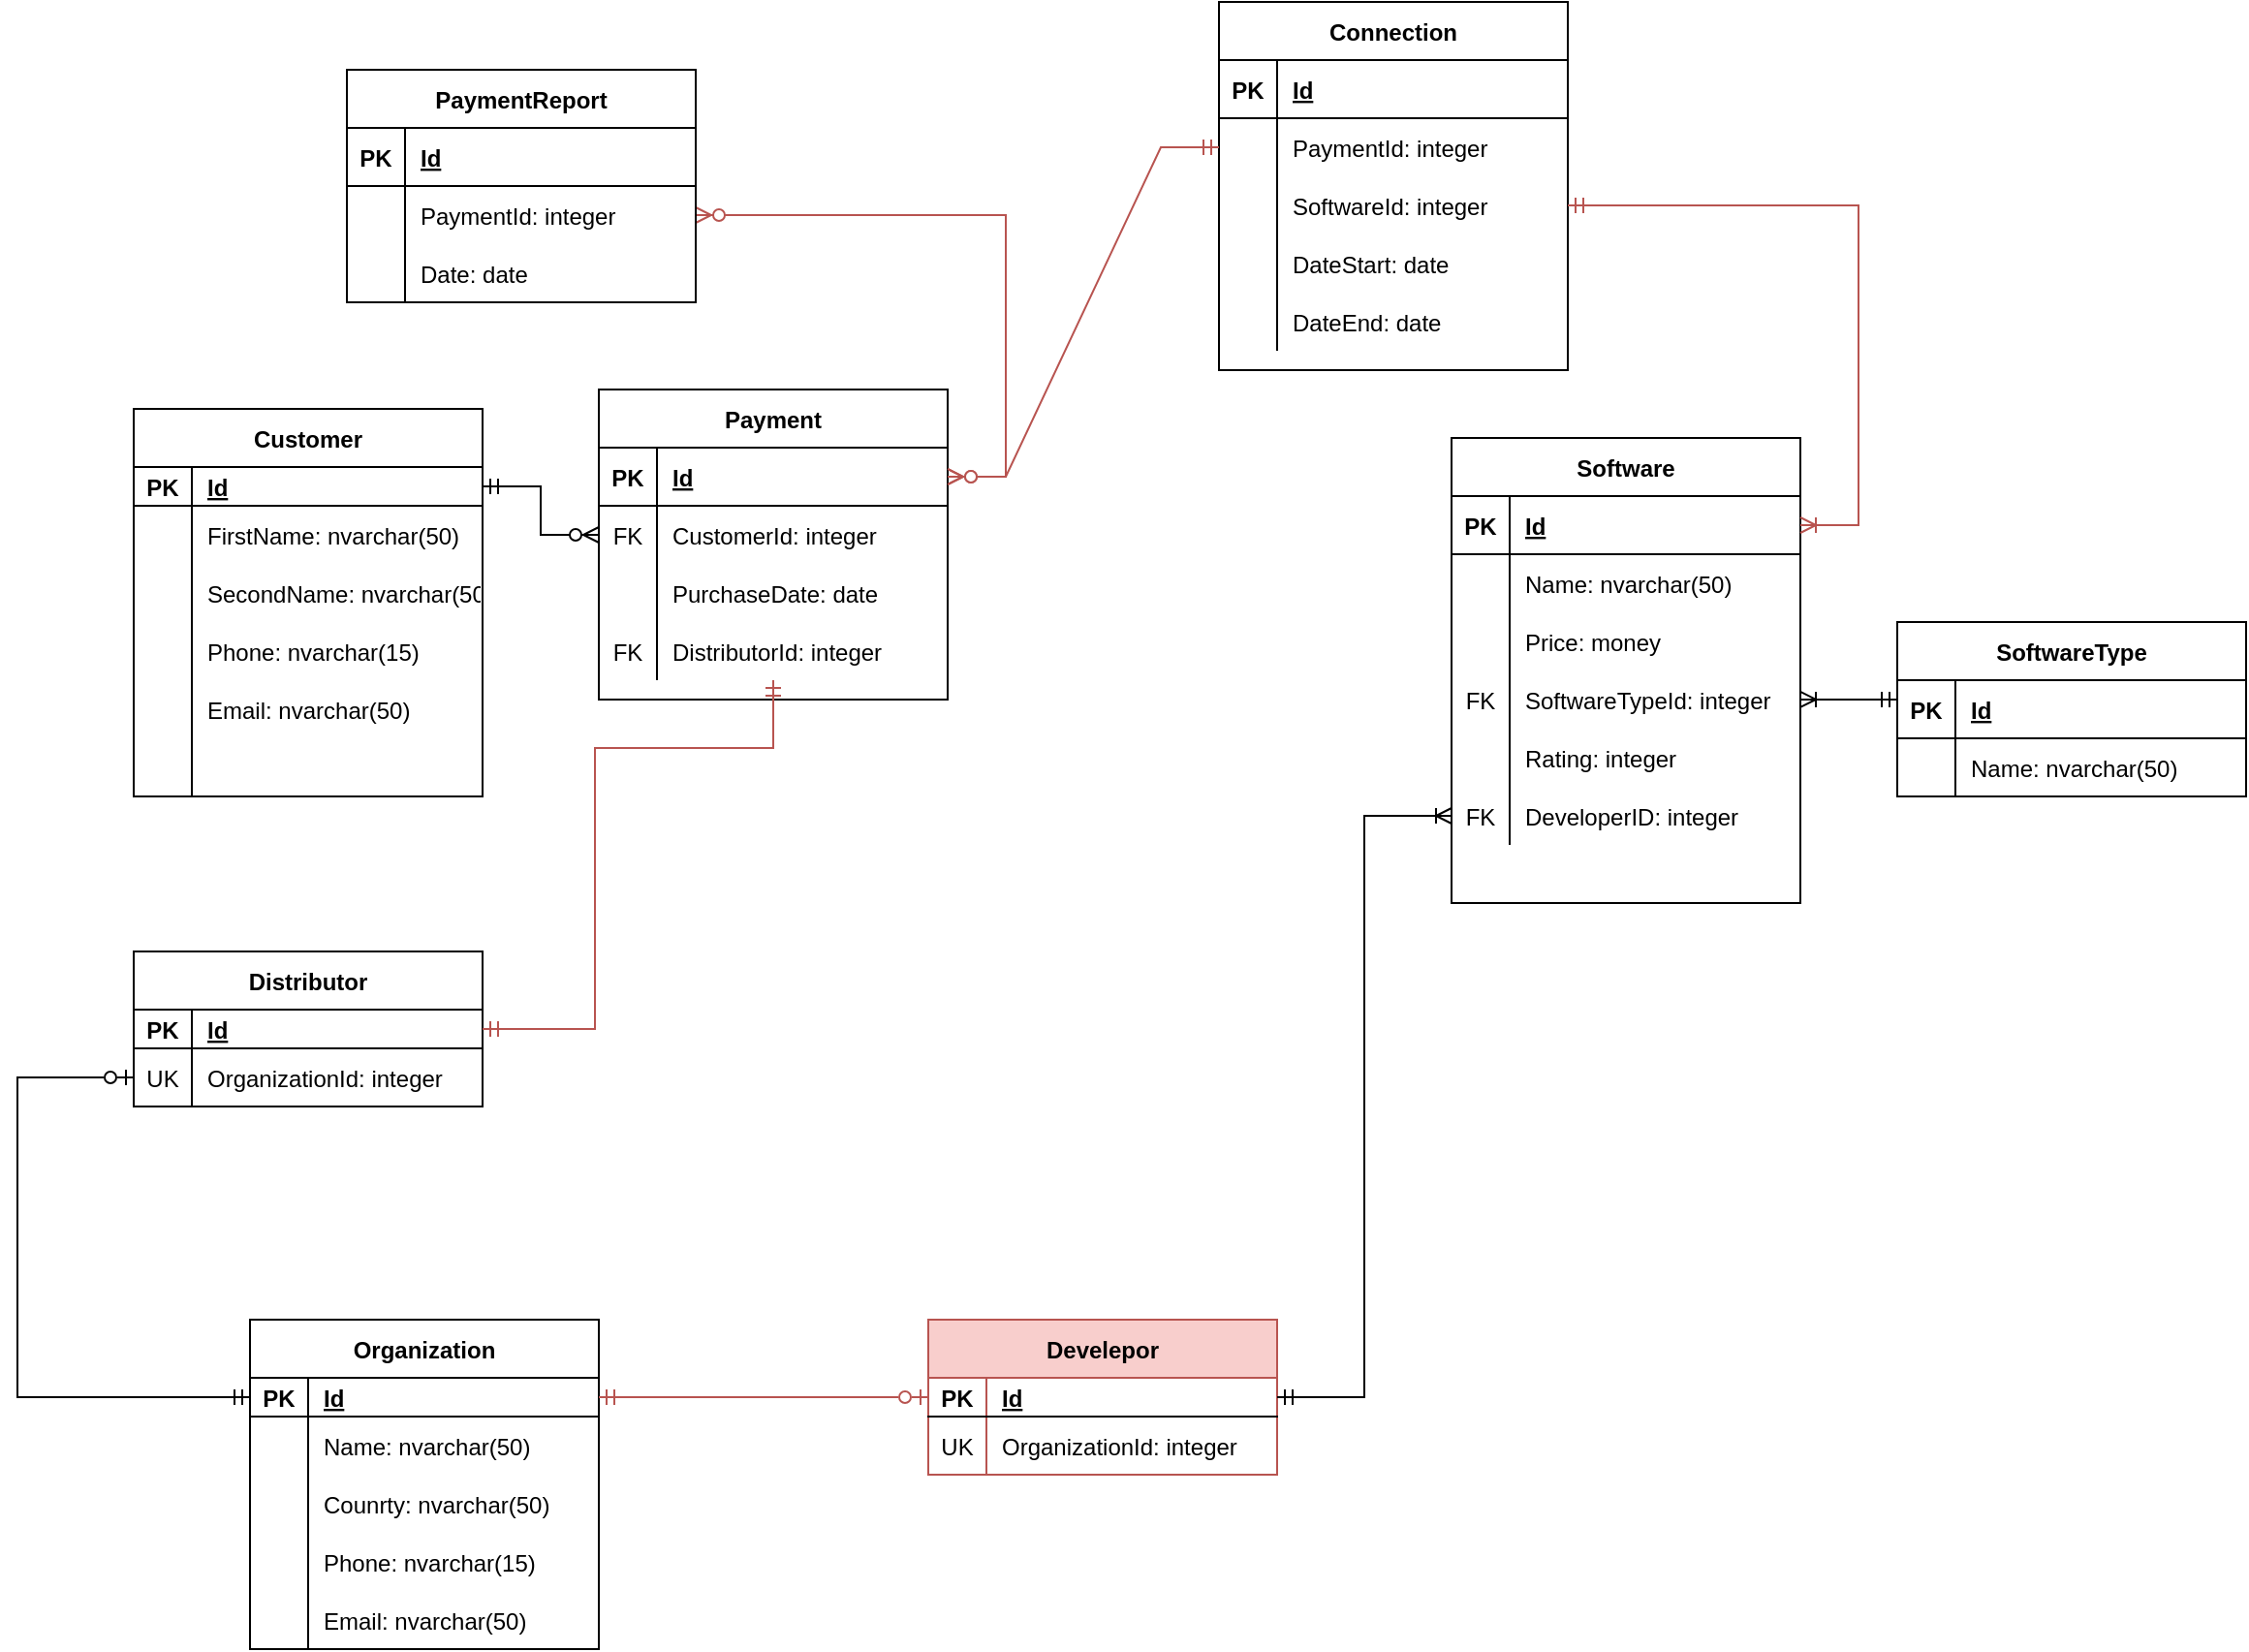 <mxfile version="15.8.4" type="device"><diagram id="dhKejh6HC9lYyDCF72yV" name="Page-1"><mxGraphModel dx="1038" dy="641" grid="1" gridSize="10" guides="1" tooltips="1" connect="1" arrows="1" fold="1" page="1" pageScale="1" pageWidth="1169" pageHeight="1654" math="0" shadow="0"><root><mxCell id="0"/><mxCell id="1" parent="0"/><mxCell id="6rimXoOgK3mylQU1albs-5" value="" style="edgeStyle=entityRelationEdgeStyle;fontSize=12;html=1;endArrow=ERzeroToMany;endFill=1;startArrow=ERzeroToMany;rounded=0;fillColor=#f8cecc;strokeColor=#b85450;" parent="1" source="jXXDf3yo7wL9RdHtSbnh-85" target="Pe0nnu_gKvdHQu5laF2x-18" edge="1"><mxGeometry width="100" height="100" relative="1" as="geometry"><mxPoint x="360" y="680" as="sourcePoint"/><mxPoint x="460" y="580" as="targetPoint"/></mxGeometry></mxCell><mxCell id="jXXDf3yo7wL9RdHtSbnh-8" value="Customer" style="shape=table;startSize=30;container=1;collapsible=1;childLayout=tableLayout;fixedRows=1;rowLines=0;fontStyle=1;align=center;resizeLast=1;strokeColor=default;" parent="1" vertex="1"><mxGeometry x="110" y="270" width="180" height="200" as="geometry"><mxRectangle x="585" y="700" width="100" height="30" as="alternateBounds"/></mxGeometry></mxCell><mxCell id="jXXDf3yo7wL9RdHtSbnh-9" value="" style="shape=partialRectangle;collapsible=0;dropTarget=0;pointerEvents=0;fillColor=none;top=0;left=0;bottom=1;right=0;points=[[0,0.5],[1,0.5]];portConstraint=eastwest;strokeColor=default;" parent="jXXDf3yo7wL9RdHtSbnh-8" vertex="1"><mxGeometry y="30" width="180" height="20" as="geometry"/></mxCell><mxCell id="jXXDf3yo7wL9RdHtSbnh-10" value="PK" style="shape=partialRectangle;connectable=0;fillColor=none;top=0;left=0;bottom=0;right=0;fontStyle=1;overflow=hidden;strokeColor=default;" parent="jXXDf3yo7wL9RdHtSbnh-9" vertex="1"><mxGeometry width="30" height="20" as="geometry"><mxRectangle width="30" height="20" as="alternateBounds"/></mxGeometry></mxCell><mxCell id="jXXDf3yo7wL9RdHtSbnh-11" value="Id" style="shape=partialRectangle;connectable=0;fillColor=none;top=0;left=0;bottom=0;right=0;align=left;spacingLeft=6;fontStyle=5;overflow=hidden;strokeColor=default;" parent="jXXDf3yo7wL9RdHtSbnh-9" vertex="1"><mxGeometry x="30" width="150" height="20" as="geometry"><mxRectangle width="150" height="20" as="alternateBounds"/></mxGeometry></mxCell><mxCell id="jXXDf3yo7wL9RdHtSbnh-12" value="" style="shape=partialRectangle;collapsible=0;dropTarget=0;pointerEvents=0;fillColor=none;top=0;left=0;bottom=0;right=0;points=[[0,0.5],[1,0.5]];portConstraint=eastwest;strokeColor=default;" parent="jXXDf3yo7wL9RdHtSbnh-8" vertex="1"><mxGeometry y="50" width="180" height="30" as="geometry"/></mxCell><mxCell id="jXXDf3yo7wL9RdHtSbnh-13" value="" style="shape=partialRectangle;connectable=0;fillColor=none;top=0;left=0;bottom=0;right=0;editable=1;overflow=hidden;strokeColor=default;" parent="jXXDf3yo7wL9RdHtSbnh-12" vertex="1"><mxGeometry width="30" height="30" as="geometry"><mxRectangle width="30" height="30" as="alternateBounds"/></mxGeometry></mxCell><mxCell id="jXXDf3yo7wL9RdHtSbnh-14" value="FirstName: nvarchar(50)" style="shape=partialRectangle;connectable=0;fillColor=none;top=0;left=0;bottom=0;right=0;align=left;spacingLeft=6;overflow=hidden;strokeColor=default;" parent="jXXDf3yo7wL9RdHtSbnh-12" vertex="1"><mxGeometry x="30" width="150" height="30" as="geometry"><mxRectangle width="150" height="30" as="alternateBounds"/></mxGeometry></mxCell><mxCell id="jXXDf3yo7wL9RdHtSbnh-15" value="" style="shape=partialRectangle;collapsible=0;dropTarget=0;pointerEvents=0;fillColor=none;top=0;left=0;bottom=0;right=0;points=[[0,0.5],[1,0.5]];portConstraint=eastwest;strokeColor=default;" parent="jXXDf3yo7wL9RdHtSbnh-8" vertex="1"><mxGeometry y="80" width="180" height="30" as="geometry"/></mxCell><mxCell id="jXXDf3yo7wL9RdHtSbnh-16" value="" style="shape=partialRectangle;connectable=0;fillColor=none;top=0;left=0;bottom=0;right=0;editable=1;overflow=hidden;strokeColor=default;" parent="jXXDf3yo7wL9RdHtSbnh-15" vertex="1"><mxGeometry width="30" height="30" as="geometry"><mxRectangle width="30" height="30" as="alternateBounds"/></mxGeometry></mxCell><mxCell id="jXXDf3yo7wL9RdHtSbnh-17" value="SecondName: nvarchar(50)" style="shape=partialRectangle;connectable=0;fillColor=none;top=0;left=0;bottom=0;right=0;align=left;spacingLeft=6;overflow=hidden;strokeColor=default;" parent="jXXDf3yo7wL9RdHtSbnh-15" vertex="1"><mxGeometry x="30" width="150" height="30" as="geometry"><mxRectangle width="150" height="30" as="alternateBounds"/></mxGeometry></mxCell><mxCell id="jXXDf3yo7wL9RdHtSbnh-100" value="" style="shape=partialRectangle;collapsible=0;dropTarget=0;pointerEvents=0;fillColor=none;top=0;left=0;bottom=0;right=0;points=[[0,0.5],[1,0.5]];portConstraint=eastwest;strokeColor=default;" parent="jXXDf3yo7wL9RdHtSbnh-8" vertex="1"><mxGeometry y="110" width="180" height="30" as="geometry"/></mxCell><mxCell id="jXXDf3yo7wL9RdHtSbnh-101" value="" style="shape=partialRectangle;connectable=0;fillColor=none;top=0;left=0;bottom=0;right=0;editable=1;overflow=hidden;strokeColor=default;" parent="jXXDf3yo7wL9RdHtSbnh-100" vertex="1"><mxGeometry width="30" height="30" as="geometry"><mxRectangle width="30" height="30" as="alternateBounds"/></mxGeometry></mxCell><mxCell id="jXXDf3yo7wL9RdHtSbnh-102" value="Phone: nvarchar(15)" style="shape=partialRectangle;connectable=0;fillColor=none;top=0;left=0;bottom=0;right=0;align=left;spacingLeft=6;overflow=hidden;strokeColor=default;" parent="jXXDf3yo7wL9RdHtSbnh-100" vertex="1"><mxGeometry x="30" width="150" height="30" as="geometry"><mxRectangle width="150" height="30" as="alternateBounds"/></mxGeometry></mxCell><mxCell id="jXXDf3yo7wL9RdHtSbnh-109" value="" style="shape=partialRectangle;collapsible=0;dropTarget=0;pointerEvents=0;fillColor=none;top=0;left=0;bottom=0;right=0;points=[[0,0.5],[1,0.5]];portConstraint=eastwest;strokeColor=default;" parent="jXXDf3yo7wL9RdHtSbnh-8" vertex="1"><mxGeometry y="140" width="180" height="30" as="geometry"/></mxCell><mxCell id="jXXDf3yo7wL9RdHtSbnh-110" value="" style="shape=partialRectangle;connectable=0;fillColor=none;top=0;left=0;bottom=0;right=0;editable=1;overflow=hidden;strokeColor=default;" parent="jXXDf3yo7wL9RdHtSbnh-109" vertex="1"><mxGeometry width="30" height="30" as="geometry"><mxRectangle width="30" height="30" as="alternateBounds"/></mxGeometry></mxCell><mxCell id="jXXDf3yo7wL9RdHtSbnh-111" value="Email: nvarchar(50)" style="shape=partialRectangle;connectable=0;fillColor=none;top=0;left=0;bottom=0;right=0;align=left;spacingLeft=6;overflow=hidden;strokeColor=default;" parent="jXXDf3yo7wL9RdHtSbnh-109" vertex="1"><mxGeometry x="30" width="150" height="30" as="geometry"><mxRectangle width="150" height="30" as="alternateBounds"/></mxGeometry></mxCell><mxCell id="jXXDf3yo7wL9RdHtSbnh-18" value="" style="shape=partialRectangle;collapsible=0;dropTarget=0;pointerEvents=0;fillColor=none;top=0;left=0;bottom=0;right=0;points=[[0,0.5],[1,0.5]];portConstraint=eastwest;strokeColor=default;" parent="jXXDf3yo7wL9RdHtSbnh-8" vertex="1"><mxGeometry y="170" width="180" height="30" as="geometry"/></mxCell><mxCell id="jXXDf3yo7wL9RdHtSbnh-19" value="" style="shape=partialRectangle;connectable=0;fillColor=none;top=0;left=0;bottom=0;right=0;editable=1;overflow=hidden;strokeColor=default;" parent="jXXDf3yo7wL9RdHtSbnh-18" vertex="1"><mxGeometry width="30" height="30" as="geometry"><mxRectangle width="30" height="30" as="alternateBounds"/></mxGeometry></mxCell><mxCell id="jXXDf3yo7wL9RdHtSbnh-20" value="" style="shape=partialRectangle;connectable=0;fillColor=none;top=0;left=0;bottom=0;right=0;align=left;spacingLeft=6;overflow=hidden;strokeColor=default;" parent="jXXDf3yo7wL9RdHtSbnh-18" vertex="1"><mxGeometry x="30" width="150" height="30" as="geometry"><mxRectangle width="150" height="30" as="alternateBounds"/></mxGeometry></mxCell><mxCell id="jXXDf3yo7wL9RdHtSbnh-28" value="Software" style="shape=table;startSize=30;container=1;collapsible=1;childLayout=tableLayout;fixedRows=1;rowLines=0;fontStyle=1;align=center;resizeLast=1;strokeColor=default;" parent="1" vertex="1"><mxGeometry x="790" y="285" width="180" height="240" as="geometry"><mxRectangle x="740" y="270" width="50" height="30" as="alternateBounds"/></mxGeometry></mxCell><mxCell id="jXXDf3yo7wL9RdHtSbnh-29" value="" style="shape=partialRectangle;collapsible=0;dropTarget=0;pointerEvents=0;fillColor=none;top=0;left=0;bottom=1;right=0;points=[[0,0.5],[1,0.5]];portConstraint=eastwest;strokeColor=default;" parent="jXXDf3yo7wL9RdHtSbnh-28" vertex="1"><mxGeometry y="30" width="180" height="30" as="geometry"/></mxCell><mxCell id="jXXDf3yo7wL9RdHtSbnh-30" value="PK" style="shape=partialRectangle;connectable=0;fillColor=none;top=0;left=0;bottom=0;right=0;fontStyle=1;overflow=hidden;strokeColor=default;" parent="jXXDf3yo7wL9RdHtSbnh-29" vertex="1"><mxGeometry width="30" height="30" as="geometry"><mxRectangle width="30" height="30" as="alternateBounds"/></mxGeometry></mxCell><mxCell id="jXXDf3yo7wL9RdHtSbnh-31" value="Id" style="shape=partialRectangle;connectable=0;fillColor=none;top=0;left=0;bottom=0;right=0;align=left;spacingLeft=6;fontStyle=5;overflow=hidden;strokeColor=default;" parent="jXXDf3yo7wL9RdHtSbnh-29" vertex="1"><mxGeometry x="30" width="150" height="30" as="geometry"><mxRectangle width="150" height="30" as="alternateBounds"/></mxGeometry></mxCell><mxCell id="jXXDf3yo7wL9RdHtSbnh-32" value="" style="shape=partialRectangle;collapsible=0;dropTarget=0;pointerEvents=0;fillColor=none;top=0;left=0;bottom=0;right=0;points=[[0,0.5],[1,0.5]];portConstraint=eastwest;strokeColor=default;" parent="jXXDf3yo7wL9RdHtSbnh-28" vertex="1"><mxGeometry y="60" width="180" height="30" as="geometry"/></mxCell><mxCell id="jXXDf3yo7wL9RdHtSbnh-33" value="" style="shape=partialRectangle;connectable=0;fillColor=none;top=0;left=0;bottom=0;right=0;editable=1;overflow=hidden;strokeColor=default;" parent="jXXDf3yo7wL9RdHtSbnh-32" vertex="1"><mxGeometry width="30" height="30" as="geometry"><mxRectangle width="30" height="30" as="alternateBounds"/></mxGeometry></mxCell><mxCell id="jXXDf3yo7wL9RdHtSbnh-34" value="Name: nvarchar(50)" style="shape=partialRectangle;connectable=0;fillColor=none;top=0;left=0;bottom=0;right=0;align=left;spacingLeft=6;overflow=hidden;strokeColor=default;" parent="jXXDf3yo7wL9RdHtSbnh-32" vertex="1"><mxGeometry x="30" width="150" height="30" as="geometry"><mxRectangle width="150" height="30" as="alternateBounds"/></mxGeometry></mxCell><mxCell id="jXXDf3yo7wL9RdHtSbnh-35" value="" style="shape=partialRectangle;collapsible=0;dropTarget=0;pointerEvents=0;fillColor=none;top=0;left=0;bottom=0;right=0;points=[[0,0.5],[1,0.5]];portConstraint=eastwest;strokeColor=default;" parent="jXXDf3yo7wL9RdHtSbnh-28" vertex="1"><mxGeometry y="90" width="180" height="30" as="geometry"/></mxCell><mxCell id="jXXDf3yo7wL9RdHtSbnh-36" value="" style="shape=partialRectangle;connectable=0;fillColor=none;top=0;left=0;bottom=0;right=0;editable=1;overflow=hidden;strokeColor=default;" parent="jXXDf3yo7wL9RdHtSbnh-35" vertex="1"><mxGeometry width="30" height="30" as="geometry"><mxRectangle width="30" height="30" as="alternateBounds"/></mxGeometry></mxCell><mxCell id="jXXDf3yo7wL9RdHtSbnh-37" value="Price: money" style="shape=partialRectangle;connectable=0;fillColor=none;top=0;left=0;bottom=0;right=0;align=left;spacingLeft=6;overflow=hidden;strokeColor=default;" parent="jXXDf3yo7wL9RdHtSbnh-35" vertex="1"><mxGeometry x="30" width="150" height="30" as="geometry"><mxRectangle width="150" height="30" as="alternateBounds"/></mxGeometry></mxCell><mxCell id="jXXDf3yo7wL9RdHtSbnh-38" value="" style="shape=partialRectangle;collapsible=0;dropTarget=0;pointerEvents=0;fillColor=none;top=0;left=0;bottom=0;right=0;points=[[0,0.5],[1,0.5]];portConstraint=eastwest;strokeColor=default;" parent="jXXDf3yo7wL9RdHtSbnh-28" vertex="1"><mxGeometry y="120" width="180" height="30" as="geometry"/></mxCell><mxCell id="jXXDf3yo7wL9RdHtSbnh-39" value="FK" style="shape=partialRectangle;connectable=0;fillColor=none;top=0;left=0;bottom=0;right=0;editable=1;overflow=hidden;strokeColor=default;" parent="jXXDf3yo7wL9RdHtSbnh-38" vertex="1"><mxGeometry width="30" height="30" as="geometry"><mxRectangle width="30" height="30" as="alternateBounds"/></mxGeometry></mxCell><mxCell id="jXXDf3yo7wL9RdHtSbnh-40" value="SoftwareTypeId: integer" style="shape=partialRectangle;connectable=0;fillColor=none;top=0;left=0;bottom=0;right=0;align=left;spacingLeft=6;overflow=hidden;strokeColor=default;" parent="jXXDf3yo7wL9RdHtSbnh-38" vertex="1"><mxGeometry x="30" width="150" height="30" as="geometry"><mxRectangle width="150" height="30" as="alternateBounds"/></mxGeometry></mxCell><mxCell id="lWP3Ts8ssqupB7iZeVNs-1" value="" style="shape=partialRectangle;collapsible=0;dropTarget=0;pointerEvents=0;fillColor=none;top=0;left=0;bottom=0;right=0;points=[[0,0.5],[1,0.5]];portConstraint=eastwest;" parent="jXXDf3yo7wL9RdHtSbnh-28" vertex="1"><mxGeometry y="150" width="180" height="30" as="geometry"/></mxCell><mxCell id="lWP3Ts8ssqupB7iZeVNs-2" value="" style="shape=partialRectangle;connectable=0;fillColor=none;top=0;left=0;bottom=0;right=0;editable=1;overflow=hidden;" parent="lWP3Ts8ssqupB7iZeVNs-1" vertex="1"><mxGeometry width="30" height="30" as="geometry"><mxRectangle width="30" height="30" as="alternateBounds"/></mxGeometry></mxCell><mxCell id="lWP3Ts8ssqupB7iZeVNs-3" value="Rating: integer" style="shape=partialRectangle;connectable=0;fillColor=none;top=0;left=0;bottom=0;right=0;align=left;spacingLeft=6;overflow=hidden;" parent="lWP3Ts8ssqupB7iZeVNs-1" vertex="1"><mxGeometry x="30" width="150" height="30" as="geometry"><mxRectangle width="150" height="30" as="alternateBounds"/></mxGeometry></mxCell><mxCell id="jXXDf3yo7wL9RdHtSbnh-174" value="" style="shape=partialRectangle;collapsible=0;dropTarget=0;pointerEvents=0;fillColor=none;top=0;left=0;bottom=0;right=0;points=[[0,0.5],[1,0.5]];portConstraint=eastwest;strokeColor=default;" parent="jXXDf3yo7wL9RdHtSbnh-28" vertex="1"><mxGeometry y="180" width="180" height="30" as="geometry"/></mxCell><mxCell id="jXXDf3yo7wL9RdHtSbnh-175" value="FK" style="shape=partialRectangle;connectable=0;fillColor=none;top=0;left=0;bottom=0;right=0;editable=1;overflow=hidden;strokeColor=default;" parent="jXXDf3yo7wL9RdHtSbnh-174" vertex="1"><mxGeometry width="30" height="30" as="geometry"><mxRectangle width="30" height="30" as="alternateBounds"/></mxGeometry></mxCell><mxCell id="jXXDf3yo7wL9RdHtSbnh-176" value="DeveloperID: integer" style="shape=partialRectangle;connectable=0;fillColor=none;top=0;left=0;bottom=0;right=0;align=left;spacingLeft=6;overflow=hidden;strokeColor=default;" parent="jXXDf3yo7wL9RdHtSbnh-174" vertex="1"><mxGeometry x="30" width="150" height="30" as="geometry"><mxRectangle width="150" height="30" as="alternateBounds"/></mxGeometry></mxCell><mxCell id="jXXDf3yo7wL9RdHtSbnh-84" value="Payment" style="shape=table;startSize=30;container=1;collapsible=1;childLayout=tableLayout;fixedRows=1;rowLines=0;fontStyle=1;align=center;resizeLast=1;strokeColor=default;" parent="1" vertex="1"><mxGeometry x="350" y="260" width="180" height="160" as="geometry"><mxRectangle x="405" y="280" width="80" height="30" as="alternateBounds"/></mxGeometry></mxCell><mxCell id="jXXDf3yo7wL9RdHtSbnh-85" value="" style="shape=partialRectangle;collapsible=0;dropTarget=0;pointerEvents=0;fillColor=none;top=0;left=0;bottom=1;right=0;points=[[0,0.5],[1,0.5]];portConstraint=eastwest;strokeColor=default;" parent="jXXDf3yo7wL9RdHtSbnh-84" vertex="1"><mxGeometry y="30" width="180" height="30" as="geometry"/></mxCell><mxCell id="jXXDf3yo7wL9RdHtSbnh-86" value="PK" style="shape=partialRectangle;connectable=0;fillColor=none;top=0;left=0;bottom=0;right=0;fontStyle=1;overflow=hidden;strokeColor=default;" parent="jXXDf3yo7wL9RdHtSbnh-85" vertex="1"><mxGeometry width="30" height="30" as="geometry"><mxRectangle width="30" height="30" as="alternateBounds"/></mxGeometry></mxCell><mxCell id="jXXDf3yo7wL9RdHtSbnh-87" value="Id" style="shape=partialRectangle;connectable=0;fillColor=none;top=0;left=0;bottom=0;right=0;align=left;spacingLeft=6;fontStyle=5;overflow=hidden;strokeColor=default;" parent="jXXDf3yo7wL9RdHtSbnh-85" vertex="1"><mxGeometry x="30" width="150" height="30" as="geometry"><mxRectangle width="150" height="30" as="alternateBounds"/></mxGeometry></mxCell><mxCell id="jXXDf3yo7wL9RdHtSbnh-88" value="" style="shape=partialRectangle;collapsible=0;dropTarget=0;pointerEvents=0;fillColor=none;top=0;left=0;bottom=0;right=0;points=[[0,0.5],[1,0.5]];portConstraint=eastwest;strokeColor=default;" parent="jXXDf3yo7wL9RdHtSbnh-84" vertex="1"><mxGeometry y="60" width="180" height="30" as="geometry"/></mxCell><mxCell id="jXXDf3yo7wL9RdHtSbnh-89" value="FK" style="shape=partialRectangle;connectable=0;fillColor=none;top=0;left=0;bottom=0;right=0;editable=1;overflow=hidden;strokeColor=default;" parent="jXXDf3yo7wL9RdHtSbnh-88" vertex="1"><mxGeometry width="30" height="30" as="geometry"><mxRectangle width="30" height="30" as="alternateBounds"/></mxGeometry></mxCell><mxCell id="jXXDf3yo7wL9RdHtSbnh-90" value="CustomerId: integer" style="shape=partialRectangle;connectable=0;fillColor=none;top=0;left=0;bottom=0;right=0;align=left;spacingLeft=6;overflow=hidden;strokeColor=default;" parent="jXXDf3yo7wL9RdHtSbnh-88" vertex="1"><mxGeometry x="30" width="150" height="30" as="geometry"><mxRectangle width="150" height="30" as="alternateBounds"/></mxGeometry></mxCell><mxCell id="jXXDf3yo7wL9RdHtSbnh-94" value="" style="shape=partialRectangle;collapsible=0;dropTarget=0;pointerEvents=0;fillColor=none;top=0;left=0;bottom=0;right=0;points=[[0,0.5],[1,0.5]];portConstraint=eastwest;strokeColor=default;" parent="jXXDf3yo7wL9RdHtSbnh-84" vertex="1"><mxGeometry y="90" width="180" height="30" as="geometry"/></mxCell><mxCell id="jXXDf3yo7wL9RdHtSbnh-95" value="" style="shape=partialRectangle;connectable=0;fillColor=none;top=0;left=0;bottom=0;right=0;editable=1;overflow=hidden;strokeColor=default;" parent="jXXDf3yo7wL9RdHtSbnh-94" vertex="1"><mxGeometry width="30" height="30" as="geometry"><mxRectangle width="30" height="30" as="alternateBounds"/></mxGeometry></mxCell><mxCell id="jXXDf3yo7wL9RdHtSbnh-96" value="PurchaseDate: date" style="shape=partialRectangle;connectable=0;fillColor=none;top=0;left=0;bottom=0;right=0;align=left;spacingLeft=6;overflow=hidden;strokeColor=default;" parent="jXXDf3yo7wL9RdHtSbnh-94" vertex="1"><mxGeometry x="30" width="150" height="30" as="geometry"><mxRectangle width="150" height="30" as="alternateBounds"/></mxGeometry></mxCell><mxCell id="jXXDf3yo7wL9RdHtSbnh-146" value="" style="shape=partialRectangle;collapsible=0;dropTarget=0;pointerEvents=0;fillColor=none;top=0;left=0;bottom=0;right=0;points=[[0,0.5],[1,0.5]];portConstraint=eastwest;strokeColor=default;" parent="jXXDf3yo7wL9RdHtSbnh-84" vertex="1"><mxGeometry y="120" width="180" height="30" as="geometry"/></mxCell><mxCell id="jXXDf3yo7wL9RdHtSbnh-147" value="FK" style="shape=partialRectangle;connectable=0;fillColor=none;top=0;left=0;bottom=0;right=0;editable=1;overflow=hidden;strokeColor=default;" parent="jXXDf3yo7wL9RdHtSbnh-146" vertex="1"><mxGeometry width="30" height="30" as="geometry"><mxRectangle width="30" height="30" as="alternateBounds"/></mxGeometry></mxCell><mxCell id="jXXDf3yo7wL9RdHtSbnh-148" value="DistributorId: integer" style="shape=partialRectangle;connectable=0;fillColor=none;top=0;left=0;bottom=0;right=0;align=left;spacingLeft=6;overflow=hidden;strokeColor=default;" parent="jXXDf3yo7wL9RdHtSbnh-146" vertex="1"><mxGeometry x="30" width="150" height="30" as="geometry"><mxRectangle width="150" height="30" as="alternateBounds"/></mxGeometry></mxCell><mxCell id="jXXDf3yo7wL9RdHtSbnh-113" value="" style="edgeStyle=orthogonalEdgeStyle;fontSize=12;html=1;endArrow=ERzeroToMany;startArrow=ERmandOne;rounded=0;" parent="1" source="jXXDf3yo7wL9RdHtSbnh-9" target="jXXDf3yo7wL9RdHtSbnh-88" edge="1"><mxGeometry width="100" height="100" relative="1" as="geometry"><mxPoint x="310" y="590" as="sourcePoint"/><mxPoint x="410" y="490" as="targetPoint"/></mxGeometry></mxCell><mxCell id="jXXDf3yo7wL9RdHtSbnh-121" value="Distributor" style="shape=table;startSize=30;container=1;collapsible=1;childLayout=tableLayout;fixedRows=1;rowLines=0;fontStyle=1;align=center;resizeLast=1;strokeColor=default;" parent="1" vertex="1"><mxGeometry x="110" y="550" width="180" height="80" as="geometry"><mxRectangle x="585" y="700" width="100" height="30" as="alternateBounds"/></mxGeometry></mxCell><mxCell id="jXXDf3yo7wL9RdHtSbnh-122" value="" style="shape=partialRectangle;collapsible=0;dropTarget=0;pointerEvents=0;fillColor=none;top=0;left=0;bottom=1;right=0;points=[[0,0.5],[1,0.5]];portConstraint=eastwest;strokeColor=default;" parent="jXXDf3yo7wL9RdHtSbnh-121" vertex="1"><mxGeometry y="30" width="180" height="20" as="geometry"/></mxCell><mxCell id="jXXDf3yo7wL9RdHtSbnh-123" value="PK" style="shape=partialRectangle;connectable=0;fillColor=none;top=0;left=0;bottom=0;right=0;fontStyle=1;overflow=hidden;strokeColor=default;" parent="jXXDf3yo7wL9RdHtSbnh-122" vertex="1"><mxGeometry width="30" height="20" as="geometry"><mxRectangle width="30" height="20" as="alternateBounds"/></mxGeometry></mxCell><mxCell id="jXXDf3yo7wL9RdHtSbnh-124" value="Id" style="shape=partialRectangle;connectable=0;fillColor=none;top=0;left=0;bottom=0;right=0;align=left;spacingLeft=6;fontStyle=5;overflow=hidden;strokeColor=default;" parent="jXXDf3yo7wL9RdHtSbnh-122" vertex="1"><mxGeometry x="30" width="150" height="20" as="geometry"><mxRectangle width="150" height="20" as="alternateBounds"/></mxGeometry></mxCell><mxCell id="D3QCCwfldmFhSeAghwSl-63" value="" style="shape=partialRectangle;collapsible=0;dropTarget=0;pointerEvents=0;fillColor=none;top=0;left=0;bottom=0;right=0;points=[[0,0.5],[1,0.5]];portConstraint=eastwest;strokeColor=default;" parent="jXXDf3yo7wL9RdHtSbnh-121" vertex="1"><mxGeometry y="50" width="180" height="30" as="geometry"/></mxCell><mxCell id="D3QCCwfldmFhSeAghwSl-64" value="UK" style="shape=partialRectangle;connectable=0;fillColor=none;top=0;left=0;bottom=0;right=0;editable=1;overflow=hidden;strokeColor=default;" parent="D3QCCwfldmFhSeAghwSl-63" vertex="1"><mxGeometry width="30" height="30" as="geometry"><mxRectangle width="30" height="30" as="alternateBounds"/></mxGeometry></mxCell><mxCell id="D3QCCwfldmFhSeAghwSl-65" value="OrganizationId: integer" style="shape=partialRectangle;connectable=0;fillColor=none;top=0;left=0;bottom=0;right=0;align=left;spacingLeft=6;overflow=hidden;strokeColor=default;" parent="D3QCCwfldmFhSeAghwSl-63" vertex="1"><mxGeometry x="30" width="150" height="30" as="geometry"><mxRectangle width="150" height="30" as="alternateBounds"/></mxGeometry></mxCell><mxCell id="jXXDf3yo7wL9RdHtSbnh-149" value="" style="edgeStyle=orthogonalEdgeStyle;fontSize=12;html=1;endArrow=ERmandOne;startArrow=ERmandOne;rounded=0;fillColor=#f8cecc;strokeColor=#b85450;" parent="1" source="jXXDf3yo7wL9RdHtSbnh-122" target="jXXDf3yo7wL9RdHtSbnh-146" edge="1"><mxGeometry width="100" height="100" relative="1" as="geometry"><mxPoint x="340" y="590" as="sourcePoint"/><mxPoint x="440" y="490" as="targetPoint"/><Array as="points"><mxPoint x="348" y="590"/><mxPoint x="348" y="445"/></Array></mxGeometry></mxCell><mxCell id="jXXDf3yo7wL9RdHtSbnh-150" value="Develepor" style="shape=table;startSize=30;container=1;collapsible=1;childLayout=tableLayout;fixedRows=1;rowLines=0;fontStyle=1;align=center;resizeLast=1;strokeColor=#b85450;fillColor=#f8cecc;" parent="1" vertex="1"><mxGeometry x="520" y="740" width="180" height="80" as="geometry"><mxRectangle x="585" y="700" width="100" height="30" as="alternateBounds"/></mxGeometry></mxCell><mxCell id="jXXDf3yo7wL9RdHtSbnh-151" value="" style="shape=partialRectangle;collapsible=0;dropTarget=0;pointerEvents=0;fillColor=none;top=0;left=0;bottom=1;right=0;points=[[0,0.5],[1,0.5]];portConstraint=eastwest;strokeColor=default;" parent="jXXDf3yo7wL9RdHtSbnh-150" vertex="1"><mxGeometry y="30" width="180" height="20" as="geometry"/></mxCell><mxCell id="jXXDf3yo7wL9RdHtSbnh-152" value="PK" style="shape=partialRectangle;connectable=0;fillColor=none;top=0;left=0;bottom=0;right=0;fontStyle=1;overflow=hidden;strokeColor=default;" parent="jXXDf3yo7wL9RdHtSbnh-151" vertex="1"><mxGeometry width="30" height="20" as="geometry"><mxRectangle width="30" height="20" as="alternateBounds"/></mxGeometry></mxCell><mxCell id="jXXDf3yo7wL9RdHtSbnh-153" value="Id" style="shape=partialRectangle;connectable=0;fillColor=none;top=0;left=0;bottom=0;right=0;align=left;spacingLeft=6;fontStyle=5;overflow=hidden;strokeColor=default;" parent="jXXDf3yo7wL9RdHtSbnh-151" vertex="1"><mxGeometry x="30" width="150" height="20" as="geometry"><mxRectangle width="150" height="20" as="alternateBounds"/></mxGeometry></mxCell><mxCell id="9CmviFuqW4FOYvYSpBmp-25" value="" style="shape=partialRectangle;collapsible=0;dropTarget=0;pointerEvents=0;fillColor=none;top=0;left=0;bottom=0;right=0;points=[[0,0.5],[1,0.5]];portConstraint=eastwest;" parent="jXXDf3yo7wL9RdHtSbnh-150" vertex="1"><mxGeometry y="50" width="180" height="30" as="geometry"/></mxCell><mxCell id="9CmviFuqW4FOYvYSpBmp-26" value="UK" style="shape=partialRectangle;connectable=0;fillColor=none;top=0;left=0;bottom=0;right=0;editable=1;overflow=hidden;" parent="9CmviFuqW4FOYvYSpBmp-25" vertex="1"><mxGeometry width="30" height="30" as="geometry"><mxRectangle width="30" height="30" as="alternateBounds"/></mxGeometry></mxCell><mxCell id="9CmviFuqW4FOYvYSpBmp-27" value="OrganizationId: integer" style="shape=partialRectangle;connectable=0;fillColor=none;top=0;left=0;bottom=0;right=0;align=left;spacingLeft=6;overflow=hidden;" parent="9CmviFuqW4FOYvYSpBmp-25" vertex="1"><mxGeometry x="30" width="150" height="30" as="geometry"><mxRectangle width="150" height="30" as="alternateBounds"/></mxGeometry></mxCell><mxCell id="jXXDf3yo7wL9RdHtSbnh-173" value="" style="edgeStyle=orthogonalEdgeStyle;fontSize=12;html=1;endArrow=ERoneToMany;startArrow=ERmandOne;rounded=0;startFill=0;" parent="1" source="jXXDf3yo7wL9RdHtSbnh-151" target="jXXDf3yo7wL9RdHtSbnh-174" edge="1"><mxGeometry width="100" height="100" relative="1" as="geometry"><mxPoint x="445" y="670" as="sourcePoint"/><mxPoint x="545" y="570" as="targetPoint"/></mxGeometry></mxCell><mxCell id="D3QCCwfldmFhSeAghwSl-1" value="SoftwareType" style="shape=table;startSize=30;container=1;collapsible=1;childLayout=tableLayout;fixedRows=1;rowLines=0;fontStyle=1;align=center;resizeLast=1;strokeColor=default;" parent="1" vertex="1"><mxGeometry x="1020" y="380" width="180" height="90" as="geometry"><mxRectangle x="585" y="290" width="50" height="30" as="alternateBounds"/></mxGeometry></mxCell><mxCell id="D3QCCwfldmFhSeAghwSl-2" value="" style="shape=partialRectangle;collapsible=0;dropTarget=0;pointerEvents=0;fillColor=none;top=0;left=0;bottom=1;right=0;points=[[0,0.5],[1,0.5]];portConstraint=eastwest;strokeColor=default;" parent="D3QCCwfldmFhSeAghwSl-1" vertex="1"><mxGeometry y="30" width="180" height="30" as="geometry"/></mxCell><mxCell id="D3QCCwfldmFhSeAghwSl-3" value="PK" style="shape=partialRectangle;connectable=0;fillColor=none;top=0;left=0;bottom=0;right=0;fontStyle=1;overflow=hidden;strokeColor=default;" parent="D3QCCwfldmFhSeAghwSl-2" vertex="1"><mxGeometry width="30" height="30" as="geometry"><mxRectangle width="30" height="30" as="alternateBounds"/></mxGeometry></mxCell><mxCell id="D3QCCwfldmFhSeAghwSl-4" value="Id" style="shape=partialRectangle;connectable=0;fillColor=none;top=0;left=0;bottom=0;right=0;align=left;spacingLeft=6;fontStyle=5;overflow=hidden;strokeColor=default;" parent="D3QCCwfldmFhSeAghwSl-2" vertex="1"><mxGeometry x="30" width="150" height="30" as="geometry"><mxRectangle width="150" height="30" as="alternateBounds"/></mxGeometry></mxCell><mxCell id="D3QCCwfldmFhSeAghwSl-5" value="" style="shape=partialRectangle;collapsible=0;dropTarget=0;pointerEvents=0;fillColor=none;top=0;left=0;bottom=0;right=0;points=[[0,0.5],[1,0.5]];portConstraint=eastwest;strokeColor=default;" parent="D3QCCwfldmFhSeAghwSl-1" vertex="1"><mxGeometry y="60" width="180" height="30" as="geometry"/></mxCell><mxCell id="D3QCCwfldmFhSeAghwSl-6" value="" style="shape=partialRectangle;connectable=0;fillColor=none;top=0;left=0;bottom=0;right=0;editable=1;overflow=hidden;strokeColor=default;" parent="D3QCCwfldmFhSeAghwSl-5" vertex="1"><mxGeometry width="30" height="30" as="geometry"><mxRectangle width="30" height="30" as="alternateBounds"/></mxGeometry></mxCell><mxCell id="D3QCCwfldmFhSeAghwSl-7" value="Name: nvarchar(50)" style="shape=partialRectangle;connectable=0;fillColor=none;top=0;left=0;bottom=0;right=0;align=left;spacingLeft=6;overflow=hidden;strokeColor=default;" parent="D3QCCwfldmFhSeAghwSl-5" vertex="1"><mxGeometry x="30" width="150" height="30" as="geometry"><mxRectangle width="150" height="30" as="alternateBounds"/></mxGeometry></mxCell><mxCell id="D3QCCwfldmFhSeAghwSl-20" value="" style="edgeStyle=orthogonalEdgeStyle;fontSize=12;html=1;endArrow=ERoneToMany;startArrow=ERmandOne;rounded=0;startFill=0;exitX=0;exitY=0.333;exitDx=0;exitDy=0;exitPerimeter=0;" parent="1" source="D3QCCwfldmFhSeAghwSl-2" target="jXXDf3yo7wL9RdHtSbnh-38" edge="1"><mxGeometry width="100" height="100" relative="1" as="geometry"><mxPoint x="660" y="670" as="sourcePoint"/><mxPoint x="750" y="475.034" as="targetPoint"/></mxGeometry></mxCell><mxCell id="D3QCCwfldmFhSeAghwSl-40" value="Organization" style="shape=table;startSize=30;container=1;collapsible=1;childLayout=tableLayout;fixedRows=1;rowLines=0;fontStyle=1;align=center;resizeLast=1;strokeColor=default;" parent="1" vertex="1"><mxGeometry x="170" y="740" width="180" height="170" as="geometry"><mxRectangle x="585" y="700" width="100" height="30" as="alternateBounds"/></mxGeometry></mxCell><mxCell id="D3QCCwfldmFhSeAghwSl-41" value="" style="shape=partialRectangle;collapsible=0;dropTarget=0;pointerEvents=0;fillColor=none;top=0;left=0;bottom=1;right=0;points=[[0,0.5],[1,0.5]];portConstraint=eastwest;strokeColor=default;" parent="D3QCCwfldmFhSeAghwSl-40" vertex="1"><mxGeometry y="30" width="180" height="20" as="geometry"/></mxCell><mxCell id="D3QCCwfldmFhSeAghwSl-42" value="PK" style="shape=partialRectangle;connectable=0;fillColor=none;top=0;left=0;bottom=0;right=0;fontStyle=1;overflow=hidden;strokeColor=default;" parent="D3QCCwfldmFhSeAghwSl-41" vertex="1"><mxGeometry width="30" height="20" as="geometry"><mxRectangle width="30" height="20" as="alternateBounds"/></mxGeometry></mxCell><mxCell id="D3QCCwfldmFhSeAghwSl-43" value="Id" style="shape=partialRectangle;connectable=0;fillColor=none;top=0;left=0;bottom=0;right=0;align=left;spacingLeft=6;fontStyle=5;overflow=hidden;strokeColor=default;" parent="D3QCCwfldmFhSeAghwSl-41" vertex="1"><mxGeometry x="30" width="150" height="20" as="geometry"><mxRectangle width="150" height="20" as="alternateBounds"/></mxGeometry></mxCell><mxCell id="D3QCCwfldmFhSeAghwSl-44" value="" style="shape=partialRectangle;collapsible=0;dropTarget=0;pointerEvents=0;fillColor=none;top=0;left=0;bottom=0;right=0;points=[[0,0.5],[1,0.5]];portConstraint=eastwest;strokeColor=default;" parent="D3QCCwfldmFhSeAghwSl-40" vertex="1"><mxGeometry y="50" width="180" height="30" as="geometry"/></mxCell><mxCell id="D3QCCwfldmFhSeAghwSl-45" value="" style="shape=partialRectangle;connectable=0;fillColor=none;top=0;left=0;bottom=0;right=0;editable=1;overflow=hidden;strokeColor=default;" parent="D3QCCwfldmFhSeAghwSl-44" vertex="1"><mxGeometry width="30" height="30" as="geometry"><mxRectangle width="30" height="30" as="alternateBounds"/></mxGeometry></mxCell><mxCell id="D3QCCwfldmFhSeAghwSl-46" value="Name: nvarchar(50)" style="shape=partialRectangle;connectable=0;fillColor=none;top=0;left=0;bottom=0;right=0;align=left;spacingLeft=6;overflow=hidden;strokeColor=default;" parent="D3QCCwfldmFhSeAghwSl-44" vertex="1"><mxGeometry x="30" width="150" height="30" as="geometry"><mxRectangle width="150" height="30" as="alternateBounds"/></mxGeometry></mxCell><mxCell id="D3QCCwfldmFhSeAghwSl-47" value="" style="shape=partialRectangle;collapsible=0;dropTarget=0;pointerEvents=0;fillColor=none;top=0;left=0;bottom=0;right=0;points=[[0,0.5],[1,0.5]];portConstraint=eastwest;strokeColor=default;" parent="D3QCCwfldmFhSeAghwSl-40" vertex="1"><mxGeometry y="80" width="180" height="30" as="geometry"/></mxCell><mxCell id="D3QCCwfldmFhSeAghwSl-48" value="" style="shape=partialRectangle;connectable=0;fillColor=none;top=0;left=0;bottom=0;right=0;editable=1;overflow=hidden;strokeColor=default;" parent="D3QCCwfldmFhSeAghwSl-47" vertex="1"><mxGeometry width="30" height="30" as="geometry"><mxRectangle width="30" height="30" as="alternateBounds"/></mxGeometry></mxCell><mxCell id="D3QCCwfldmFhSeAghwSl-49" value="Counrty: nvarchar(50)" style="shape=partialRectangle;connectable=0;fillColor=none;top=0;left=0;bottom=0;right=0;align=left;spacingLeft=6;overflow=hidden;strokeColor=default;" parent="D3QCCwfldmFhSeAghwSl-47" vertex="1"><mxGeometry x="30" width="150" height="30" as="geometry"><mxRectangle width="150" height="30" as="alternateBounds"/></mxGeometry></mxCell><mxCell id="D3QCCwfldmFhSeAghwSl-50" value="" style="shape=partialRectangle;collapsible=0;dropTarget=0;pointerEvents=0;fillColor=none;top=0;left=0;bottom=0;right=0;points=[[0,0.5],[1,0.5]];portConstraint=eastwest;strokeColor=default;" parent="D3QCCwfldmFhSeAghwSl-40" vertex="1"><mxGeometry y="110" width="180" height="30" as="geometry"/></mxCell><mxCell id="D3QCCwfldmFhSeAghwSl-51" value="" style="shape=partialRectangle;connectable=0;fillColor=none;top=0;left=0;bottom=0;right=0;editable=1;overflow=hidden;strokeColor=default;" parent="D3QCCwfldmFhSeAghwSl-50" vertex="1"><mxGeometry width="30" height="30" as="geometry"><mxRectangle width="30" height="30" as="alternateBounds"/></mxGeometry></mxCell><mxCell id="D3QCCwfldmFhSeAghwSl-52" value="Phone: nvarchar(15)" style="shape=partialRectangle;connectable=0;fillColor=none;top=0;left=0;bottom=0;right=0;align=left;spacingLeft=6;overflow=hidden;strokeColor=default;" parent="D3QCCwfldmFhSeAghwSl-50" vertex="1"><mxGeometry x="30" width="150" height="30" as="geometry"><mxRectangle width="150" height="30" as="alternateBounds"/></mxGeometry></mxCell><mxCell id="D3QCCwfldmFhSeAghwSl-53" value="" style="shape=partialRectangle;collapsible=0;dropTarget=0;pointerEvents=0;fillColor=none;top=0;left=0;bottom=0;right=0;points=[[0,0.5],[1,0.5]];portConstraint=eastwest;strokeColor=default;" parent="D3QCCwfldmFhSeAghwSl-40" vertex="1"><mxGeometry y="140" width="180" height="30" as="geometry"/></mxCell><mxCell id="D3QCCwfldmFhSeAghwSl-54" value="" style="shape=partialRectangle;connectable=0;fillColor=none;top=0;left=0;bottom=0;right=0;editable=1;overflow=hidden;strokeColor=default;" parent="D3QCCwfldmFhSeAghwSl-53" vertex="1"><mxGeometry width="30" height="30" as="geometry"><mxRectangle width="30" height="30" as="alternateBounds"/></mxGeometry></mxCell><mxCell id="D3QCCwfldmFhSeAghwSl-55" value="Email: nvarchar(50)" style="shape=partialRectangle;connectable=0;fillColor=none;top=0;left=0;bottom=0;right=0;align=left;spacingLeft=6;overflow=hidden;strokeColor=default;" parent="D3QCCwfldmFhSeAghwSl-53" vertex="1"><mxGeometry x="30" width="150" height="30" as="geometry"><mxRectangle width="150" height="30" as="alternateBounds"/></mxGeometry></mxCell><mxCell id="D3QCCwfldmFhSeAghwSl-62" value="" style="edgeStyle=orthogonalEdgeStyle;fontSize=12;html=1;endArrow=ERmandOne;startArrow=ERzeroToOne;rounded=0;startFill=0;exitX=0;exitY=0.5;exitDx=0;exitDy=0;endFill=0;fillColor=#f8cecc;strokeColor=#b85450;" parent="1" source="jXXDf3yo7wL9RdHtSbnh-151" target="D3QCCwfldmFhSeAghwSl-41" edge="1"><mxGeometry width="100" height="100" relative="1" as="geometry"><mxPoint x="400" y="845" as="sourcePoint"/><mxPoint x="490" y="650" as="targetPoint"/></mxGeometry></mxCell><mxCell id="D3QCCwfldmFhSeAghwSl-66" value="" style="edgeStyle=orthogonalEdgeStyle;fontSize=12;html=1;endArrow=ERmandOne;startArrow=ERzeroToOne;rounded=0;startFill=0;exitX=0;exitY=0.5;exitDx=0;exitDy=0;endFill=0;entryX=0;entryY=0.5;entryDx=0;entryDy=0;" parent="1" source="D3QCCwfldmFhSeAghwSl-63" target="D3QCCwfldmFhSeAghwSl-41" edge="1"><mxGeometry width="100" height="100" relative="1" as="geometry"><mxPoint x="480" y="670" as="sourcePoint"/><mxPoint x="360" y="790" as="targetPoint"/><Array as="points"><mxPoint x="50" y="615"/><mxPoint x="50" y="780"/></Array></mxGeometry></mxCell><mxCell id="Pe0nnu_gKvdHQu5laF2x-14" value="PaymentReport" style="shape=table;startSize=30;container=1;collapsible=1;childLayout=tableLayout;fixedRows=1;rowLines=0;fontStyle=1;align=center;resizeLast=1;" parent="1" vertex="1"><mxGeometry x="220" y="95" width="180" height="120" as="geometry"/></mxCell><mxCell id="Pe0nnu_gKvdHQu5laF2x-15" value="" style="shape=partialRectangle;collapsible=0;dropTarget=0;pointerEvents=0;fillColor=none;top=0;left=0;bottom=1;right=0;points=[[0,0.5],[1,0.5]];portConstraint=eastwest;" parent="Pe0nnu_gKvdHQu5laF2x-14" vertex="1"><mxGeometry y="30" width="180" height="30" as="geometry"/></mxCell><mxCell id="Pe0nnu_gKvdHQu5laF2x-16" value="PK" style="shape=partialRectangle;connectable=0;fillColor=none;top=0;left=0;bottom=0;right=0;fontStyle=1;overflow=hidden;" parent="Pe0nnu_gKvdHQu5laF2x-15" vertex="1"><mxGeometry width="30" height="30" as="geometry"><mxRectangle width="30" height="30" as="alternateBounds"/></mxGeometry></mxCell><mxCell id="Pe0nnu_gKvdHQu5laF2x-17" value="Id" style="shape=partialRectangle;connectable=0;fillColor=none;top=0;left=0;bottom=0;right=0;align=left;spacingLeft=6;fontStyle=5;overflow=hidden;" parent="Pe0nnu_gKvdHQu5laF2x-15" vertex="1"><mxGeometry x="30" width="150" height="30" as="geometry"><mxRectangle width="150" height="30" as="alternateBounds"/></mxGeometry></mxCell><mxCell id="Pe0nnu_gKvdHQu5laF2x-18" value="" style="shape=partialRectangle;collapsible=0;dropTarget=0;pointerEvents=0;fillColor=none;top=0;left=0;bottom=0;right=0;points=[[0,0.5],[1,0.5]];portConstraint=eastwest;" parent="Pe0nnu_gKvdHQu5laF2x-14" vertex="1"><mxGeometry y="60" width="180" height="30" as="geometry"/></mxCell><mxCell id="Pe0nnu_gKvdHQu5laF2x-19" value="" style="shape=partialRectangle;connectable=0;fillColor=none;top=0;left=0;bottom=0;right=0;editable=1;overflow=hidden;" parent="Pe0nnu_gKvdHQu5laF2x-18" vertex="1"><mxGeometry width="30" height="30" as="geometry"><mxRectangle width="30" height="30" as="alternateBounds"/></mxGeometry></mxCell><mxCell id="Pe0nnu_gKvdHQu5laF2x-20" value="PaymentId: integer" style="shape=partialRectangle;connectable=0;fillColor=none;top=0;left=0;bottom=0;right=0;align=left;spacingLeft=6;overflow=hidden;" parent="Pe0nnu_gKvdHQu5laF2x-18" vertex="1"><mxGeometry x="30" width="150" height="30" as="geometry"><mxRectangle width="150" height="30" as="alternateBounds"/></mxGeometry></mxCell><mxCell id="6rimXoOgK3mylQU1albs-1" value="" style="shape=partialRectangle;collapsible=0;dropTarget=0;pointerEvents=0;fillColor=none;top=0;left=0;bottom=0;right=0;points=[[0,0.5],[1,0.5]];portConstraint=eastwest;" parent="Pe0nnu_gKvdHQu5laF2x-14" vertex="1"><mxGeometry y="90" width="180" height="30" as="geometry"/></mxCell><mxCell id="6rimXoOgK3mylQU1albs-2" value="" style="shape=partialRectangle;connectable=0;fillColor=none;top=0;left=0;bottom=0;right=0;editable=1;overflow=hidden;" parent="6rimXoOgK3mylQU1albs-1" vertex="1"><mxGeometry width="30" height="30" as="geometry"><mxRectangle width="30" height="30" as="alternateBounds"/></mxGeometry></mxCell><mxCell id="6rimXoOgK3mylQU1albs-3" value="Date: date" style="shape=partialRectangle;connectable=0;fillColor=none;top=0;left=0;bottom=0;right=0;align=left;spacingLeft=6;overflow=hidden;" parent="6rimXoOgK3mylQU1albs-1" vertex="1"><mxGeometry x="30" width="150" height="30" as="geometry"><mxRectangle width="150" height="30" as="alternateBounds"/></mxGeometry></mxCell><mxCell id="9CmviFuqW4FOYvYSpBmp-1" value="Connection" style="shape=table;startSize=30;container=1;collapsible=1;childLayout=tableLayout;fixedRows=1;rowLines=0;fontStyle=1;align=center;resizeLast=1;" parent="1" vertex="1"><mxGeometry x="670" y="60" width="180" height="190" as="geometry"/></mxCell><mxCell id="9CmviFuqW4FOYvYSpBmp-2" value="" style="shape=partialRectangle;collapsible=0;dropTarget=0;pointerEvents=0;fillColor=none;top=0;left=0;bottom=1;right=0;points=[[0,0.5],[1,0.5]];portConstraint=eastwest;" parent="9CmviFuqW4FOYvYSpBmp-1" vertex="1"><mxGeometry y="30" width="180" height="30" as="geometry"/></mxCell><mxCell id="9CmviFuqW4FOYvYSpBmp-3" value="PK" style="shape=partialRectangle;connectable=0;fillColor=none;top=0;left=0;bottom=0;right=0;fontStyle=1;overflow=hidden;" parent="9CmviFuqW4FOYvYSpBmp-2" vertex="1"><mxGeometry width="30" height="30" as="geometry"><mxRectangle width="30" height="30" as="alternateBounds"/></mxGeometry></mxCell><mxCell id="9CmviFuqW4FOYvYSpBmp-4" value="Id" style="shape=partialRectangle;connectable=0;fillColor=none;top=0;left=0;bottom=0;right=0;align=left;spacingLeft=6;fontStyle=5;overflow=hidden;" parent="9CmviFuqW4FOYvYSpBmp-2" vertex="1"><mxGeometry x="30" width="150" height="30" as="geometry"><mxRectangle width="150" height="30" as="alternateBounds"/></mxGeometry></mxCell><mxCell id="9CmviFuqW4FOYvYSpBmp-5" value="" style="shape=partialRectangle;collapsible=0;dropTarget=0;pointerEvents=0;fillColor=none;top=0;left=0;bottom=0;right=0;points=[[0,0.5],[1,0.5]];portConstraint=eastwest;" parent="9CmviFuqW4FOYvYSpBmp-1" vertex="1"><mxGeometry y="60" width="180" height="30" as="geometry"/></mxCell><mxCell id="9CmviFuqW4FOYvYSpBmp-6" value="" style="shape=partialRectangle;connectable=0;fillColor=none;top=0;left=0;bottom=0;right=0;editable=1;overflow=hidden;" parent="9CmviFuqW4FOYvYSpBmp-5" vertex="1"><mxGeometry width="30" height="30" as="geometry"><mxRectangle width="30" height="30" as="alternateBounds"/></mxGeometry></mxCell><mxCell id="9CmviFuqW4FOYvYSpBmp-7" value="PaymentId: integer" style="shape=partialRectangle;connectable=0;fillColor=none;top=0;left=0;bottom=0;right=0;align=left;spacingLeft=6;overflow=hidden;" parent="9CmviFuqW4FOYvYSpBmp-5" vertex="1"><mxGeometry x="30" width="150" height="30" as="geometry"><mxRectangle width="150" height="30" as="alternateBounds"/></mxGeometry></mxCell><mxCell id="9CmviFuqW4FOYvYSpBmp-8" value="" style="shape=partialRectangle;collapsible=0;dropTarget=0;pointerEvents=0;fillColor=none;top=0;left=0;bottom=0;right=0;points=[[0,0.5],[1,0.5]];portConstraint=eastwest;" parent="9CmviFuqW4FOYvYSpBmp-1" vertex="1"><mxGeometry y="90" width="180" height="30" as="geometry"/></mxCell><mxCell id="9CmviFuqW4FOYvYSpBmp-9" value="" style="shape=partialRectangle;connectable=0;fillColor=none;top=0;left=0;bottom=0;right=0;editable=1;overflow=hidden;" parent="9CmviFuqW4FOYvYSpBmp-8" vertex="1"><mxGeometry width="30" height="30" as="geometry"><mxRectangle width="30" height="30" as="alternateBounds"/></mxGeometry></mxCell><mxCell id="9CmviFuqW4FOYvYSpBmp-10" value="SoftwareId: integer" style="shape=partialRectangle;connectable=0;fillColor=none;top=0;left=0;bottom=0;right=0;align=left;spacingLeft=6;overflow=hidden;" parent="9CmviFuqW4FOYvYSpBmp-8" vertex="1"><mxGeometry x="30" width="150" height="30" as="geometry"><mxRectangle width="150" height="30" as="alternateBounds"/></mxGeometry></mxCell><mxCell id="9CmviFuqW4FOYvYSpBmp-11" value="" style="shape=partialRectangle;collapsible=0;dropTarget=0;pointerEvents=0;fillColor=none;top=0;left=0;bottom=0;right=0;points=[[0,0.5],[1,0.5]];portConstraint=eastwest;" parent="9CmviFuqW4FOYvYSpBmp-1" vertex="1"><mxGeometry y="120" width="180" height="30" as="geometry"/></mxCell><mxCell id="9CmviFuqW4FOYvYSpBmp-12" value="" style="shape=partialRectangle;connectable=0;fillColor=none;top=0;left=0;bottom=0;right=0;editable=1;overflow=hidden;" parent="9CmviFuqW4FOYvYSpBmp-11" vertex="1"><mxGeometry width="30" height="30" as="geometry"><mxRectangle width="30" height="30" as="alternateBounds"/></mxGeometry></mxCell><mxCell id="9CmviFuqW4FOYvYSpBmp-13" value="DateStart: date" style="shape=partialRectangle;connectable=0;fillColor=none;top=0;left=0;bottom=0;right=0;align=left;spacingLeft=6;overflow=hidden;" parent="9CmviFuqW4FOYvYSpBmp-11" vertex="1"><mxGeometry x="30" width="150" height="30" as="geometry"><mxRectangle width="150" height="30" as="alternateBounds"/></mxGeometry></mxCell><mxCell id="9CmviFuqW4FOYvYSpBmp-15" value="" style="shape=partialRectangle;collapsible=0;dropTarget=0;pointerEvents=0;fillColor=none;top=0;left=0;bottom=0;right=0;points=[[0,0.5],[1,0.5]];portConstraint=eastwest;" parent="9CmviFuqW4FOYvYSpBmp-1" vertex="1"><mxGeometry y="150" width="180" height="30" as="geometry"/></mxCell><mxCell id="9CmviFuqW4FOYvYSpBmp-16" value="" style="shape=partialRectangle;connectable=0;fillColor=none;top=0;left=0;bottom=0;right=0;editable=1;overflow=hidden;" parent="9CmviFuqW4FOYvYSpBmp-15" vertex="1"><mxGeometry width="30" height="30" as="geometry"><mxRectangle width="30" height="30" as="alternateBounds"/></mxGeometry></mxCell><mxCell id="9CmviFuqW4FOYvYSpBmp-17" value="DateEnd: date" style="shape=partialRectangle;connectable=0;fillColor=none;top=0;left=0;bottom=0;right=0;align=left;spacingLeft=6;overflow=hidden;" parent="9CmviFuqW4FOYvYSpBmp-15" vertex="1"><mxGeometry x="30" width="150" height="30" as="geometry"><mxRectangle width="150" height="30" as="alternateBounds"/></mxGeometry></mxCell><mxCell id="9CmviFuqW4FOYvYSpBmp-19" value="" style="edgeStyle=entityRelationEdgeStyle;fontSize=12;html=1;endArrow=ERzeroToMany;startArrow=ERmandOne;rounded=0;fillColor=#f8cecc;strokeColor=#b85450;" parent="1" source="9CmviFuqW4FOYvYSpBmp-5" target="jXXDf3yo7wL9RdHtSbnh-85" edge="1"><mxGeometry width="100" height="100" relative="1" as="geometry"><mxPoint x="585" y="430" as="sourcePoint"/><mxPoint x="685" y="330" as="targetPoint"/></mxGeometry></mxCell><mxCell id="9CmviFuqW4FOYvYSpBmp-21" value="" style="edgeStyle=entityRelationEdgeStyle;fontSize=12;html=1;endArrow=ERoneToMany;startArrow=ERmandOne;rounded=0;fillColor=#f8cecc;strokeColor=#b85450;" parent="1" source="9CmviFuqW4FOYvYSpBmp-8" target="jXXDf3yo7wL9RdHtSbnh-29" edge="1"><mxGeometry width="100" height="100" relative="1" as="geometry"><mxPoint x="840" y="150" as="sourcePoint"/><mxPoint x="940" y="50" as="targetPoint"/></mxGeometry></mxCell></root></mxGraphModel></diagram></mxfile>